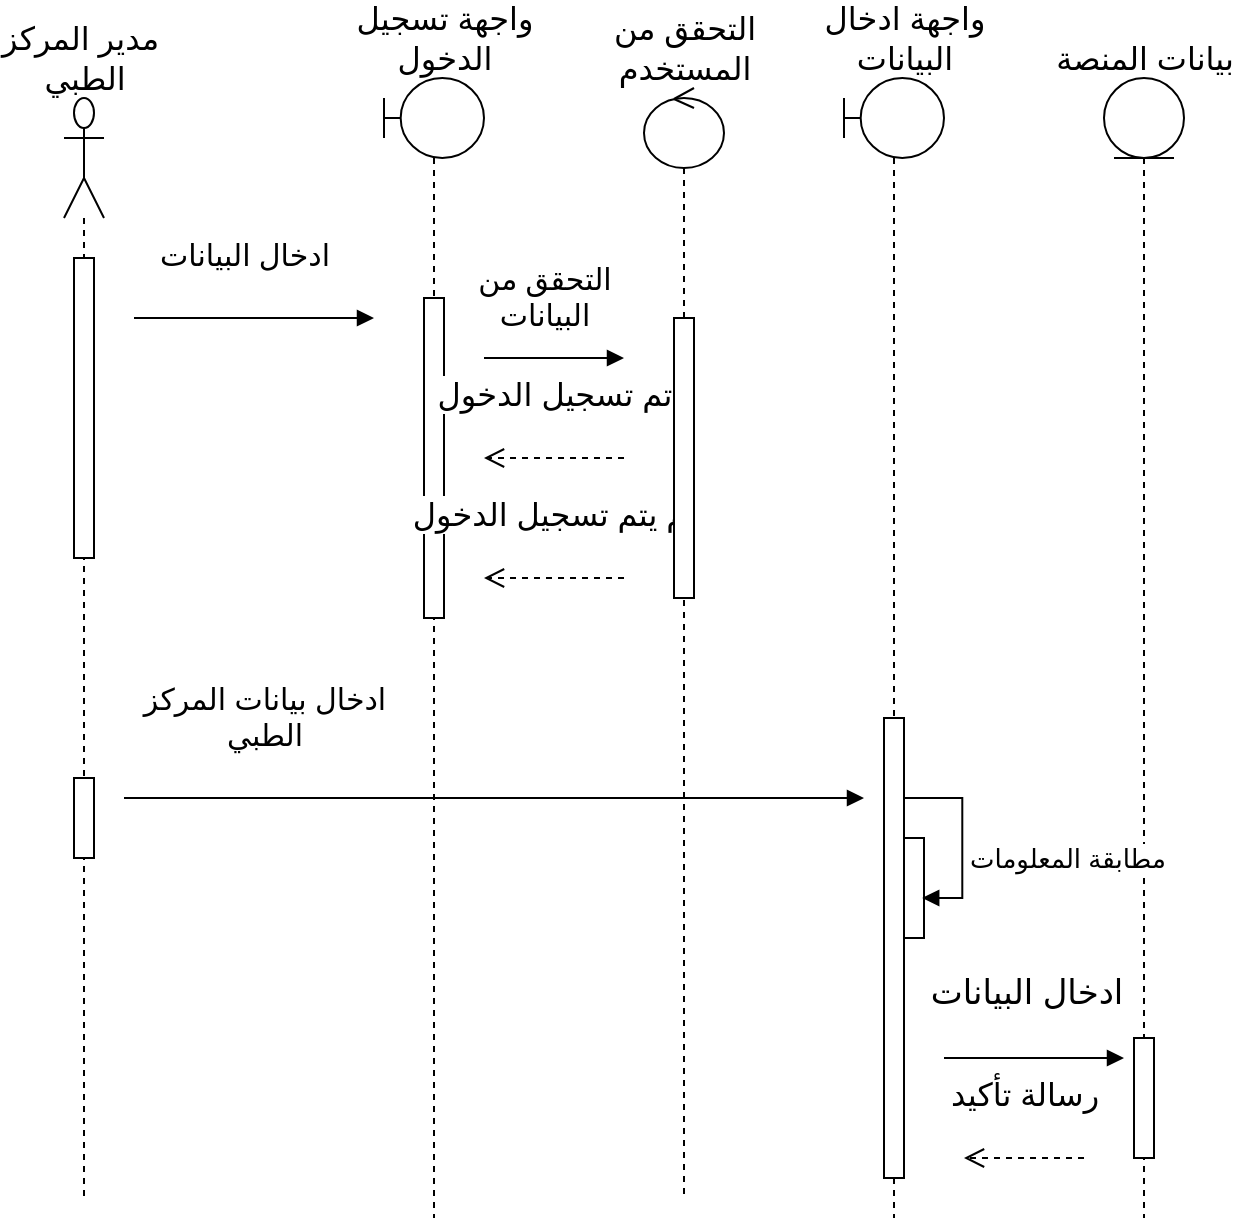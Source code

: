 <mxfile version="13.9.9" type="device"><diagram id="-_TUWxd_320H_4bljm4I" name="Page-1"><mxGraphModel dx="1024" dy="592" grid="1" gridSize="10" guides="1" tooltips="1" connect="1" arrows="1" fold="1" page="1" pageScale="1" pageWidth="850" pageHeight="1100" math="0" shadow="0"><root><mxCell id="0"/><mxCell id="1" parent="0"/><mxCell id="88XcpF7SsgvdfXQGesfo-1" value="" style="shape=umlLifeline;participant=umlBoundary;perimeter=lifelinePerimeter;whiteSpace=wrap;html=1;container=1;collapsible=0;recursiveResize=0;verticalAlign=top;spacingTop=36;outlineConnect=0;" parent="1" vertex="1"><mxGeometry x="290" y="100" width="50" height="570" as="geometry"/></mxCell><mxCell id="88XcpF7SsgvdfXQGesfo-2" value="" style="html=1;points=[];perimeter=orthogonalPerimeter;" parent="88XcpF7SsgvdfXQGesfo-1" vertex="1"><mxGeometry x="20" y="110" width="10" height="160" as="geometry"/></mxCell><mxCell id="88XcpF7SsgvdfXQGesfo-3" value="&lt;font style=&quot;font-size: 16px&quot;&gt;واجهة تسجيل&lt;br&gt;الدخول&lt;/font&gt;" style="text;html=1;align=center;verticalAlign=middle;resizable=0;points=[];autosize=1;" parent="1" vertex="1"><mxGeometry x="280" y="65" width="80" height="30" as="geometry"/></mxCell><mxCell id="88XcpF7SsgvdfXQGesfo-6" value="&lt;font style=&quot;font-size: 16px&quot;&gt;التحقق من &lt;br&gt;المستخدم&lt;/font&gt;" style="text;html=1;align=center;verticalAlign=middle;resizable=0;points=[];autosize=1;" parent="1" vertex="1"><mxGeometry x="405" y="70" width="70" height="30" as="geometry"/></mxCell><mxCell id="88XcpF7SsgvdfXQGesfo-7" value="&lt;font style=&quot;font-size: 15px&quot;&gt;التحقق من&lt;br&gt;البيانات&lt;br&gt;&lt;/font&gt;" style="html=1;verticalAlign=bottom;endArrow=block;" parent="1" edge="1"><mxGeometry x="-0.143" y="10" relative="1" as="geometry"><mxPoint x="340" y="240" as="sourcePoint"/><mxPoint x="410" y="240" as="targetPoint"/><mxPoint as="offset"/></mxGeometry></mxCell><mxCell id="88XcpF7SsgvdfXQGesfo-9" value="&lt;font style=&quot;font-size: 16px&quot;&gt;تم تسجيل الدخول&lt;/font&gt;" style="html=1;verticalAlign=bottom;endArrow=open;dashed=1;endSize=8;" parent="1" edge="1"><mxGeometry y="-20" relative="1" as="geometry"><mxPoint x="340" y="290" as="targetPoint"/><mxPoint x="410" y="290" as="sourcePoint"/><mxPoint as="offset"/></mxGeometry></mxCell><mxCell id="88XcpF7SsgvdfXQGesfo-10" value="" style="shape=umlLifeline;participant=umlEntity;perimeter=lifelinePerimeter;whiteSpace=wrap;html=1;container=1;collapsible=0;recursiveResize=0;verticalAlign=top;spacingTop=36;outlineConnect=0;" parent="1" vertex="1"><mxGeometry x="650" y="100" width="40" height="570" as="geometry"/></mxCell><mxCell id="88XcpF7SsgvdfXQGesfo-11" value="" style="html=1;points=[];perimeter=orthogonalPerimeter;" parent="88XcpF7SsgvdfXQGesfo-10" vertex="1"><mxGeometry x="15" y="480" width="10" height="60" as="geometry"/></mxCell><mxCell id="88XcpF7SsgvdfXQGesfo-12" value="&lt;font style=&quot;font-size: 16px&quot;&gt;بيانات المنصة&lt;/font&gt;" style="text;html=1;align=center;verticalAlign=middle;resizable=0;points=[];autosize=1;" parent="1" vertex="1"><mxGeometry x="625" y="80" width="90" height="20" as="geometry"/></mxCell><mxCell id="88XcpF7SsgvdfXQGesfo-13" value="&lt;font style=&quot;font-size: 17px&quot;&gt;ادخال البيانات&lt;/font&gt;" style="html=1;verticalAlign=bottom;endArrow=block;" parent="1" edge="1"><mxGeometry x="-0.087" y="20" relative="1" as="geometry"><mxPoint x="570" y="590" as="sourcePoint"/><mxPoint x="660" y="590" as="targetPoint"/><mxPoint as="offset"/><Array as="points"><mxPoint x="660" y="590"/></Array></mxGeometry></mxCell><mxCell id="88XcpF7SsgvdfXQGesfo-14" value="&lt;font style=&quot;font-size: 16px&quot;&gt;رسالة تأكيد&lt;/font&gt;" style="html=1;verticalAlign=bottom;endArrow=open;dashed=1;endSize=8;" parent="1" edge="1"><mxGeometry y="-20" relative="1" as="geometry"><mxPoint x="580" y="640" as="targetPoint"/><mxPoint x="640" y="640" as="sourcePoint"/><mxPoint as="offset"/></mxGeometry></mxCell><mxCell id="88XcpF7SsgvdfXQGesfo-15" value="" style="shape=umlLifeline;participant=umlActor;perimeter=lifelinePerimeter;whiteSpace=wrap;html=1;container=1;collapsible=0;recursiveResize=0;verticalAlign=top;spacingTop=36;outlineConnect=0;size=60;" parent="1" vertex="1"><mxGeometry x="130" y="110" width="20" height="550" as="geometry"/></mxCell><mxCell id="88XcpF7SsgvdfXQGesfo-16" value="" style="html=1;points=[];perimeter=orthogonalPerimeter;" parent="88XcpF7SsgvdfXQGesfo-15" vertex="1"><mxGeometry x="5" y="340" width="10" height="40" as="geometry"/></mxCell><mxCell id="88XcpF7SsgvdfXQGesfo-17" value="" style="html=1;points=[];perimeter=orthogonalPerimeter;" parent="88XcpF7SsgvdfXQGesfo-15" vertex="1"><mxGeometry x="5" y="80" width="10" height="150" as="geometry"/></mxCell><mxCell id="88XcpF7SsgvdfXQGesfo-18" value="&lt;font style=&quot;font-size: 16px&quot;&gt;مدير المركز&amp;nbsp;&lt;br&gt;الطبي&lt;br&gt;&lt;/font&gt;" style="text;html=1;align=center;verticalAlign=middle;resizable=0;points=[];autosize=1;" parent="1" vertex="1"><mxGeometry x="100" y="75" width="80" height="30" as="geometry"/></mxCell><mxCell id="88XcpF7SsgvdfXQGesfo-19" value="&lt;font style=&quot;font-size: 15px&quot;&gt;ادخال البيانات&lt;/font&gt;" style="html=1;verticalAlign=bottom;endArrow=block;entryX=0;entryY=0;" parent="1" edge="1"><mxGeometry x="-0.083" y="20" relative="1" as="geometry"><mxPoint x="165" y="220" as="sourcePoint"/><mxPoint x="285" y="220" as="targetPoint"/><mxPoint as="offset"/></mxGeometry></mxCell><mxCell id="88XcpF7SsgvdfXQGesfo-20" value="&lt;font style=&quot;font-size: 16px&quot;&gt;لم يتم تسجيل الدخول&lt;/font&gt;" style="html=1;verticalAlign=bottom;endArrow=open;dashed=1;endSize=8;" parent="1" edge="1"><mxGeometry y="-20" relative="1" as="geometry"><mxPoint x="340" y="350" as="targetPoint"/><mxPoint x="410" y="350" as="sourcePoint"/><mxPoint as="offset"/></mxGeometry></mxCell><mxCell id="88XcpF7SsgvdfXQGesfo-21" value="&lt;font style=&quot;font-size: 15px&quot;&gt;ادخال بيانات المركز&lt;br&gt;الطبي&lt;br&gt;&lt;/font&gt;" style="html=1;verticalAlign=bottom;endArrow=block;" parent="1" edge="1"><mxGeometry x="-0.622" y="20" relative="1" as="geometry"><mxPoint x="160" y="460" as="sourcePoint"/><mxPoint x="530" y="460" as="targetPoint"/><mxPoint as="offset"/></mxGeometry></mxCell><mxCell id="88XcpF7SsgvdfXQGesfo-23" value="" style="shape=umlLifeline;participant=umlBoundary;perimeter=lifelinePerimeter;whiteSpace=wrap;html=1;container=1;collapsible=0;recursiveResize=0;verticalAlign=top;spacingTop=36;outlineConnect=0;" parent="1" vertex="1"><mxGeometry x="520" y="100" width="50" height="570" as="geometry"/></mxCell><mxCell id="88XcpF7SsgvdfXQGesfo-24" value="" style="html=1;points=[];perimeter=orthogonalPerimeter;" parent="88XcpF7SsgvdfXQGesfo-23" vertex="1"><mxGeometry x="20" y="320" width="10" height="230" as="geometry"/></mxCell><mxCell id="88XcpF7SsgvdfXQGesfo-25" value="&lt;font style=&quot;font-size: 16px&quot;&gt;واجهة ادخال&lt;br&gt;البيانات&lt;/font&gt;" style="text;html=1;align=center;verticalAlign=middle;resizable=0;points=[];autosize=1;" parent="1" vertex="1"><mxGeometry x="510" y="65" width="80" height="30" as="geometry"/></mxCell><mxCell id="sO8wi2MwzKtnttEMYirF-1" value="" style="html=1;points=[];perimeter=orthogonalPerimeter;" parent="1" vertex="1"><mxGeometry x="550" y="480" width="10" height="50" as="geometry"/></mxCell><mxCell id="sO8wi2MwzKtnttEMYirF-2" value="&lt;font style=&quot;font-size: 13px&quot;&gt;مطابقة المعلومات&lt;/font&gt;" style="edgeStyle=orthogonalEdgeStyle;html=1;align=left;spacingLeft=2;endArrow=block;rounded=0;exitX=1.086;exitY=0.298;exitDx=0;exitDy=0;exitPerimeter=0;" parent="1" edge="1"><mxGeometry x="0.279" relative="1" as="geometry"><mxPoint x="550.0" y="471.72" as="sourcePoint"/><Array as="points"><mxPoint x="550.14" y="460"/><mxPoint x="579.14" y="460"/><mxPoint x="579.14" y="510"/><mxPoint x="559.14" y="510"/></Array><mxPoint x="559.14" y="510" as="targetPoint"/><mxPoint as="offset"/></mxGeometry></mxCell><mxCell id="Ejv9nhLx9XlJWu7_jNot-1" value="" style="shape=umlLifeline;participant=umlControl;perimeter=lifelinePerimeter;whiteSpace=wrap;html=1;container=1;collapsible=0;recursiveResize=0;verticalAlign=top;spacingTop=36;outlineConnect=0;size=40;" vertex="1" parent="1"><mxGeometry x="420" y="105" width="40" height="555" as="geometry"/></mxCell><mxCell id="88XcpF7SsgvdfXQGesfo-5" value="" style="html=1;points=[];perimeter=orthogonalPerimeter;" parent="Ejv9nhLx9XlJWu7_jNot-1" vertex="1"><mxGeometry x="15" y="115" width="10" height="140" as="geometry"/></mxCell></root></mxGraphModel></diagram></mxfile>